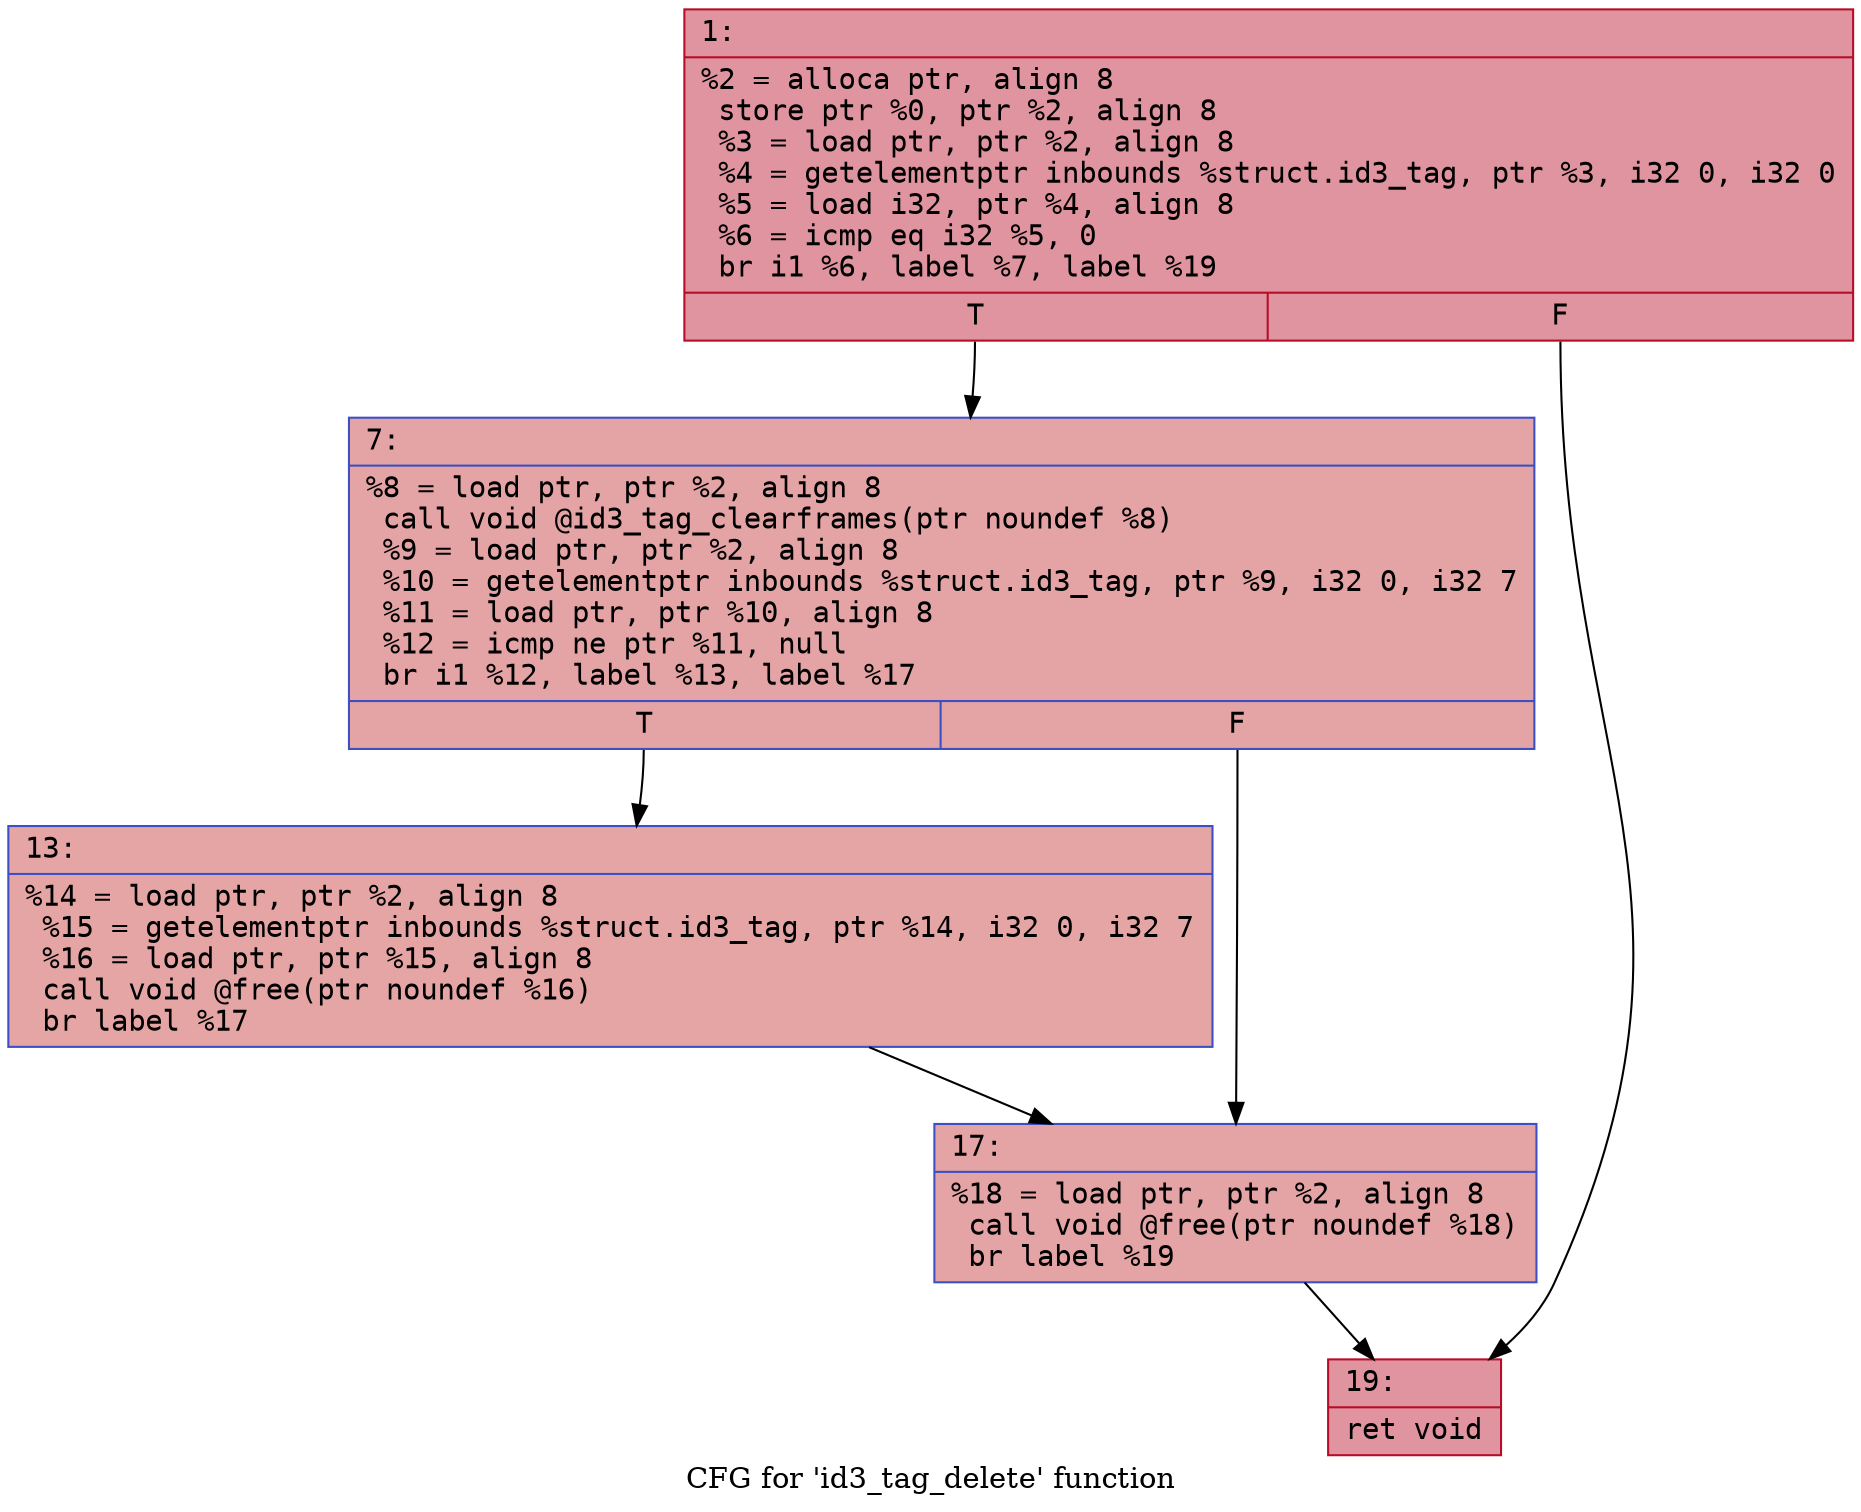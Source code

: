digraph "CFG for 'id3_tag_delete' function" {
	label="CFG for 'id3_tag_delete' function";

	Node0x600001492710 [shape=record,color="#b70d28ff", style=filled, fillcolor="#b70d2870" fontname="Courier",label="{1:\l|  %2 = alloca ptr, align 8\l  store ptr %0, ptr %2, align 8\l  %3 = load ptr, ptr %2, align 8\l  %4 = getelementptr inbounds %struct.id3_tag, ptr %3, i32 0, i32 0\l  %5 = load i32, ptr %4, align 8\l  %6 = icmp eq i32 %5, 0\l  br i1 %6, label %7, label %19\l|{<s0>T|<s1>F}}"];
	Node0x600001492710:s0 -> Node0x600001492760[tooltip="1 -> 7\nProbability 37.50%" ];
	Node0x600001492710:s1 -> Node0x600001492850[tooltip="1 -> 19\nProbability 62.50%" ];
	Node0x600001492760 [shape=record,color="#3d50c3ff", style=filled, fillcolor="#c32e3170" fontname="Courier",label="{7:\l|  %8 = load ptr, ptr %2, align 8\l  call void @id3_tag_clearframes(ptr noundef %8)\l  %9 = load ptr, ptr %2, align 8\l  %10 = getelementptr inbounds %struct.id3_tag, ptr %9, i32 0, i32 7\l  %11 = load ptr, ptr %10, align 8\l  %12 = icmp ne ptr %11, null\l  br i1 %12, label %13, label %17\l|{<s0>T|<s1>F}}"];
	Node0x600001492760:s0 -> Node0x6000014927b0[tooltip="7 -> 13\nProbability 62.50%" ];
	Node0x600001492760:s1 -> Node0x600001492800[tooltip="7 -> 17\nProbability 37.50%" ];
	Node0x6000014927b0 [shape=record,color="#3d50c3ff", style=filled, fillcolor="#c5333470" fontname="Courier",label="{13:\l|  %14 = load ptr, ptr %2, align 8\l  %15 = getelementptr inbounds %struct.id3_tag, ptr %14, i32 0, i32 7\l  %16 = load ptr, ptr %15, align 8\l  call void @free(ptr noundef %16)\l  br label %17\l}"];
	Node0x6000014927b0 -> Node0x600001492800[tooltip="13 -> 17\nProbability 100.00%" ];
	Node0x600001492800 [shape=record,color="#3d50c3ff", style=filled, fillcolor="#c32e3170" fontname="Courier",label="{17:\l|  %18 = load ptr, ptr %2, align 8\l  call void @free(ptr noundef %18)\l  br label %19\l}"];
	Node0x600001492800 -> Node0x600001492850[tooltip="17 -> 19\nProbability 100.00%" ];
	Node0x600001492850 [shape=record,color="#b70d28ff", style=filled, fillcolor="#b70d2870" fontname="Courier",label="{19:\l|  ret void\l}"];
}
